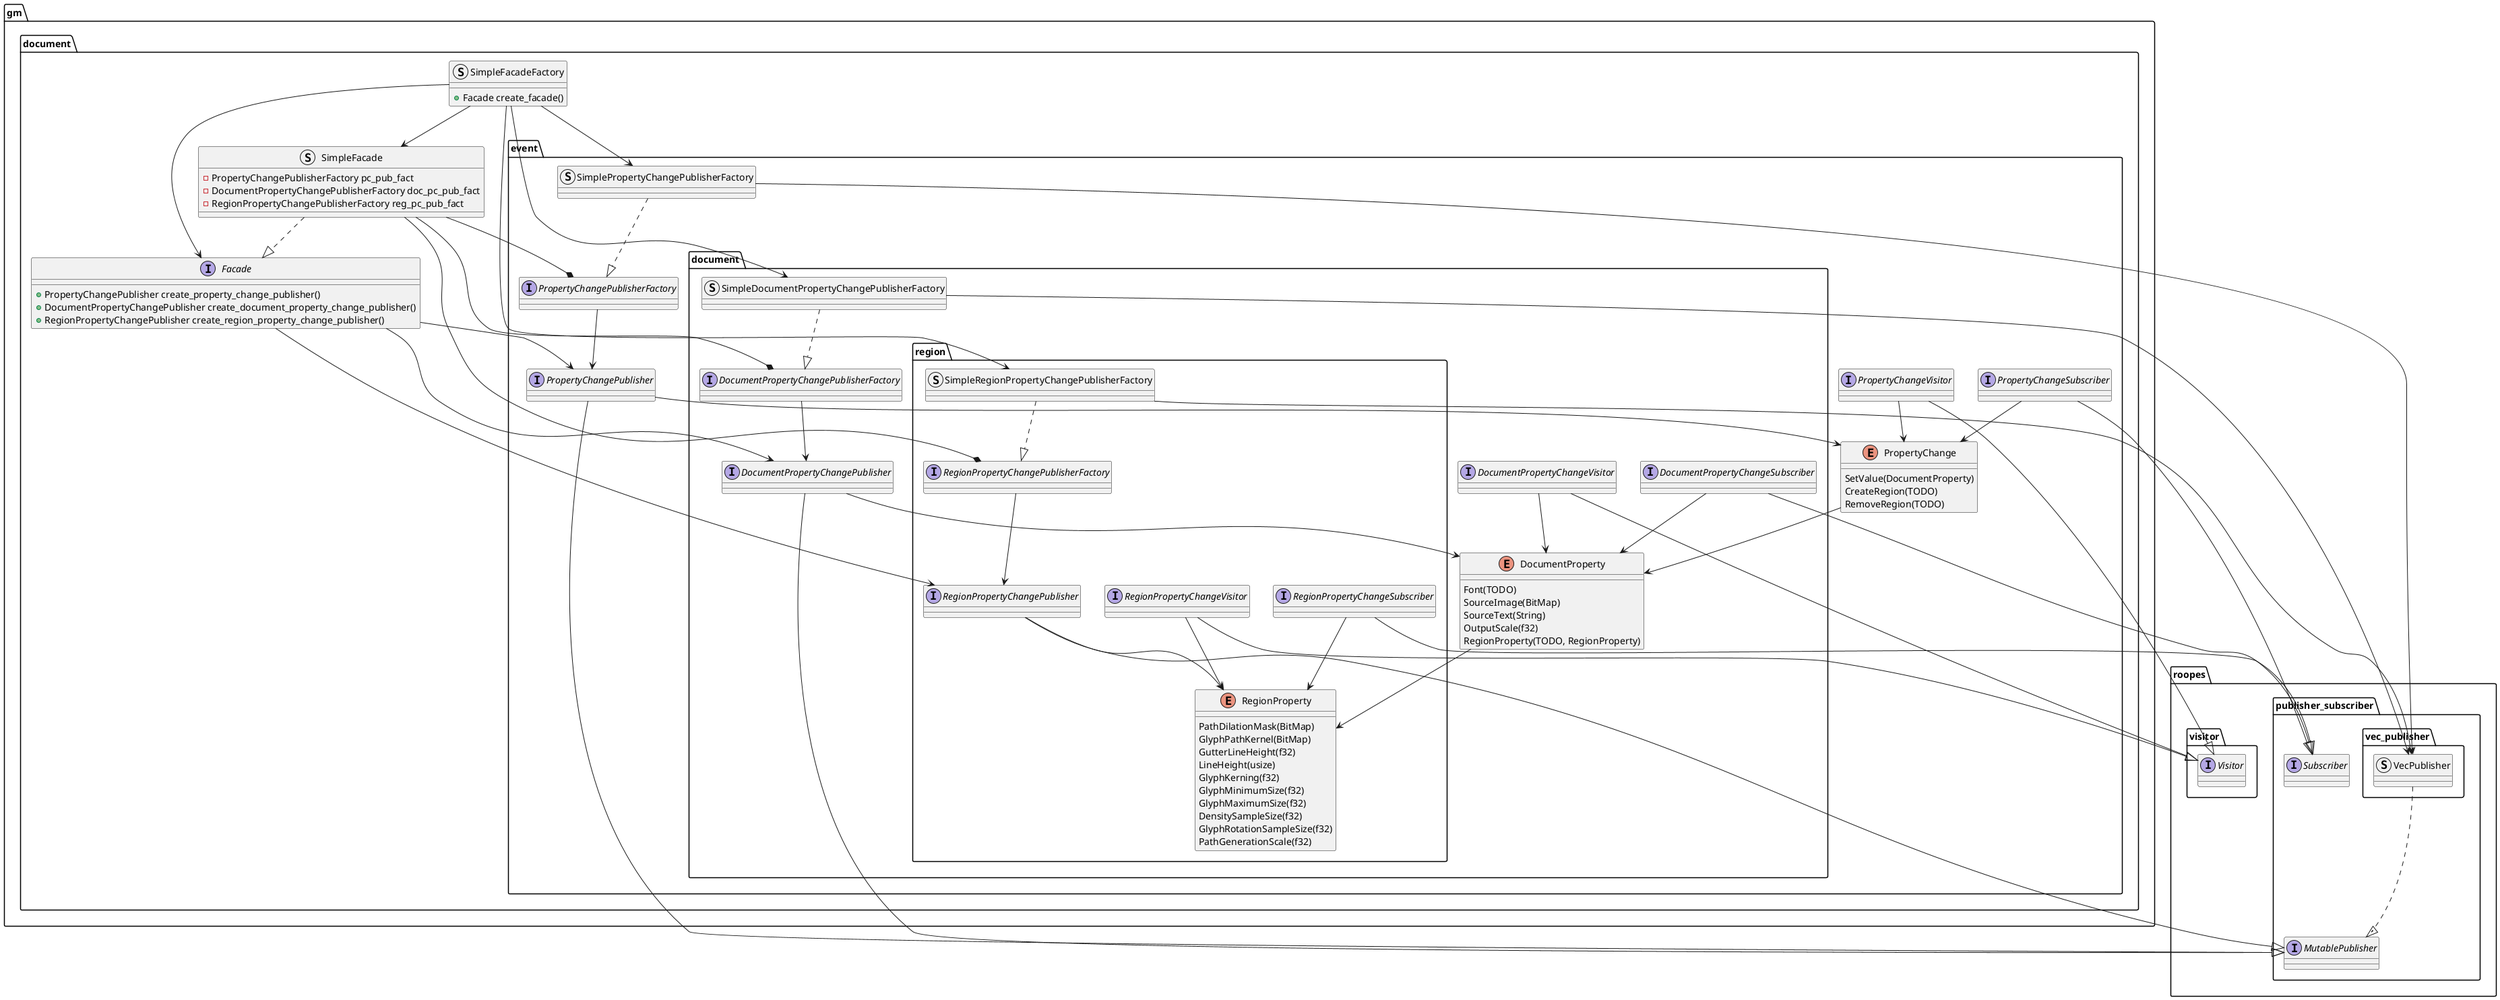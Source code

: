 @startuml intra
skinparam componentStyle uml1

package "gm" as gm {
    package "document" as doc {
        interface "Facade" as docf{
            + PropertyChangePublisher create_property_change_publisher()
            + DocumentPropertyChangePublisher create_document_property_change_publisher()
            + RegionPropertyChangePublisher create_region_property_change_publisher()
        }

        package "event" {
            enum "PropertyChange" as docpc {
                SetValue(DocumentProperty)
                CreateRegion(TODO)
                RemoveRegion(TODO)
            }

            interface "PropertyChangePublisher" as docpcp {}
            interface "PropertyChangeSubscriber" as docpcs {}
            interface "PropertyChangeVisitor" as docpcv {}
            interface "PropertyChangePublisherFactory" as docpcpf {}
            struct "SimplePropertyChangePublisherFactory" as docspcpf {}

            package "document" as docd {
                enum "DocumentProperty" as docdp {
                    Font(TODO)
                    SourceImage(BitMap)
                    SourceText(String)
                    OutputScale(f32)
                    RegionProperty(TODO, RegionProperty)
                }
                interface "DocumentPropertyChangeVisitor" as docdpcv {}
                interface "DocumentPropertyChangeSubscriber" as docdpcs {}
                interface "DocumentPropertyChangePublisher" as docdpcp {}
                interface "DocumentPropertyChangePublisherFactory" as docdpcpf {}
                struct "SimpleDocumentPropertyChangePublisherFactory" as docsdpcpf {}

                package "region" as docr{
                    enum "RegionProperty" as docrp {
                        PathDilationMask(BitMap)
                        GlyphPathKernel(BitMap)
                        GutterLineHeight(f32)
                        LineHeight(usize)
                        GlyphKerning(f32)
                        GlyphMinimumSize(f32)
                        GlyphMaximumSize(f32)
                        DensitySampleSize(f32)
                        GlyphRotationSampleSize(f32)
                        PathGenerationScale(f32)
                    }
                    interface "RegionPropertyChangeVisitor" as docrpcv {}
                    interface "RegionPropertyChangeSubscriber" as docrpcs {}
                    interface "RegionPropertyChangePublisher" as docrpcp {}
                    interface "RegionPropertyChangePublisherFactory" as docrpcpf {}
                    struct "SimpleRegionPropertyChangePublisherFactory" as docsrpcpf {}
                }
            }
        }

        struct "SimpleFacadeFactory" as docsff {
            + Facade create_facade()
        }
        struct "SimpleFacade" as docsf {
            - PropertyChangePublisherFactory pc_pub_fact
            - DocumentPropertyChangePublisherFactory doc_pc_pub_fact
            - RegionPropertyChangePublisherFactory reg_pc_pub_fact
        }

    }
}

package "roopes"  as roopes {
    package "visitor" as rpv {
        interface "Visitor" as rpvv {}
    }

    package "publisher_subscriber" as rps {
        interface "MutablePublisher" as rmpsp
        interface "Subscriber" as rpss

        package "vec_publisher" as rpsvp {
            struct "VecPublisher" as rpsvpvp
        }
    }
}


docsdpcpf ..|> docdpcpf
docsdpcpf --> rpsvpvp

docsrpcpf ..|> docrpcpf
docsrpcpf --> rpsvpvp

docspcpf ..|> docpcpf
docspcpf --> rpsvpvp

docpcv --> docpc
docdpcv --> docdp
docrpcv --> docrp

docpcv --|> rpvv
docdpcv --|> rpvv
docrpcv --|> rpvv

docpc -d-> docdp

docdp -d-> docrp

docf --> docpcp
docf --> docdpcp
docf --> docrpcp

docsf ..|> docf
docsf --* docpcpf
docsf --* docdpcpf
docsf --* docrpcpf

docpcpf --> docpcp
docdpcpf --> docdpcp
docrpcpf --> docrpcp

docsff --> docsf
docsff --> docf
docsff --> docspcpf
docsff --> docsdpcpf
docsff --> docsrpcpf

rpsvpvp ..|> rmpsp

docpcs --|> rpss
docpcs --> docpc

docdpcs --|> rpss
docdpcs --> docdp

docrpcs --|> rpss
docrpcs --> docrp

docpcp --|> rmpsp
docpcp --> docpc

docdpcp --|> rmpsp
docdpcp --> docdp

docrpcp --|> rmpsp
docrpcp --> docrp



@enduml
